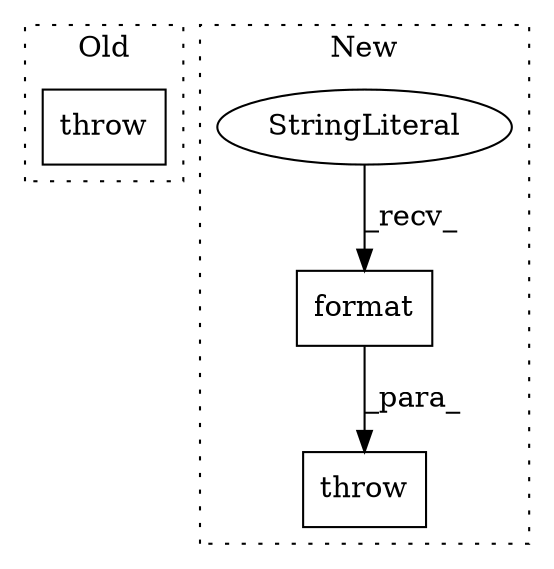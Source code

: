 digraph G {
subgraph cluster0 {
1 [label="throw" a="53" s="1390" l="6" shape="box"];
label = "Old";
style="dotted";
}
subgraph cluster1 {
2 [label="throw" a="53" s="1354" l="6" shape="box"];
3 [label="format" a="32" s="1440,1448" l="7,1" shape="box"];
4 [label="StringLiteral" a="45" s="1371" l="68" shape="ellipse"];
label = "New";
style="dotted";
}
3 -> 2 [label="_para_"];
4 -> 3 [label="_recv_"];
}